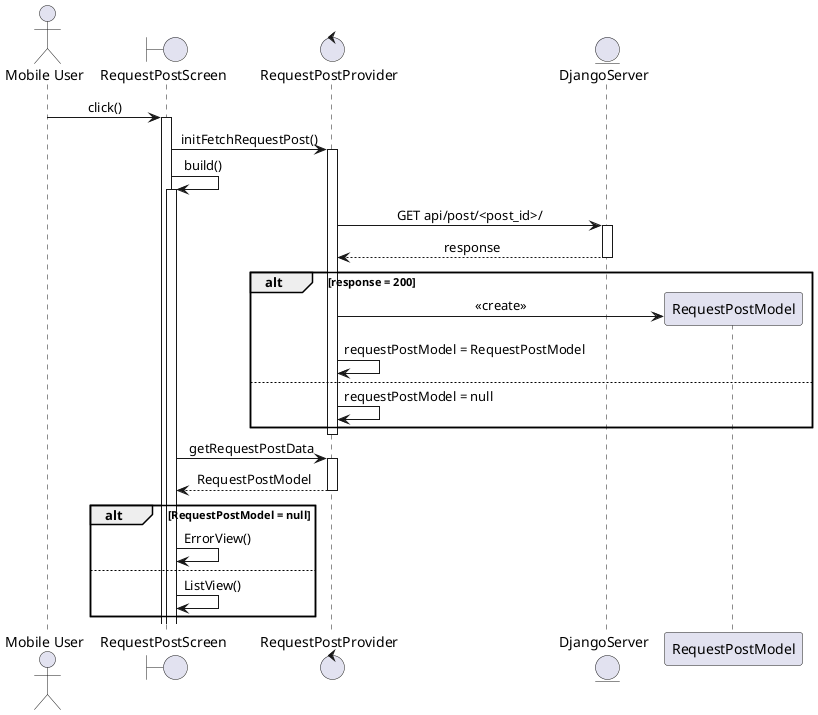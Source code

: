 @startuml uc1-sequence
skinparam sequenceMessageAlign center
actor       "Mobile User"       as actor
boundary    RequestPostScreen    as ui
control     RequestPostProvider  as provider
entity      DjangoServer      as server

actor -> ui: click()
activate ui
ui -> provider: initFetchRequestPost()
activate provider
ui -> ui: build()
activate ui
provider -> server: GET api/post/<post_id>/
activate server
return response
alt response = 200
    create RequestPostModel as rpm
    provider -> rpm: <<create>>
    provider -> provider: requestPostModel = RequestPostModel
else
        provider -> provider: requestPostModel = null
end
deactivate provider
ui -> provider: getRequestPostData
activate provider
return RequestPostModel
alt RequestPostModel = null
    ui -> ui: ErrorView()
else
    ui-> ui: ListView()
end